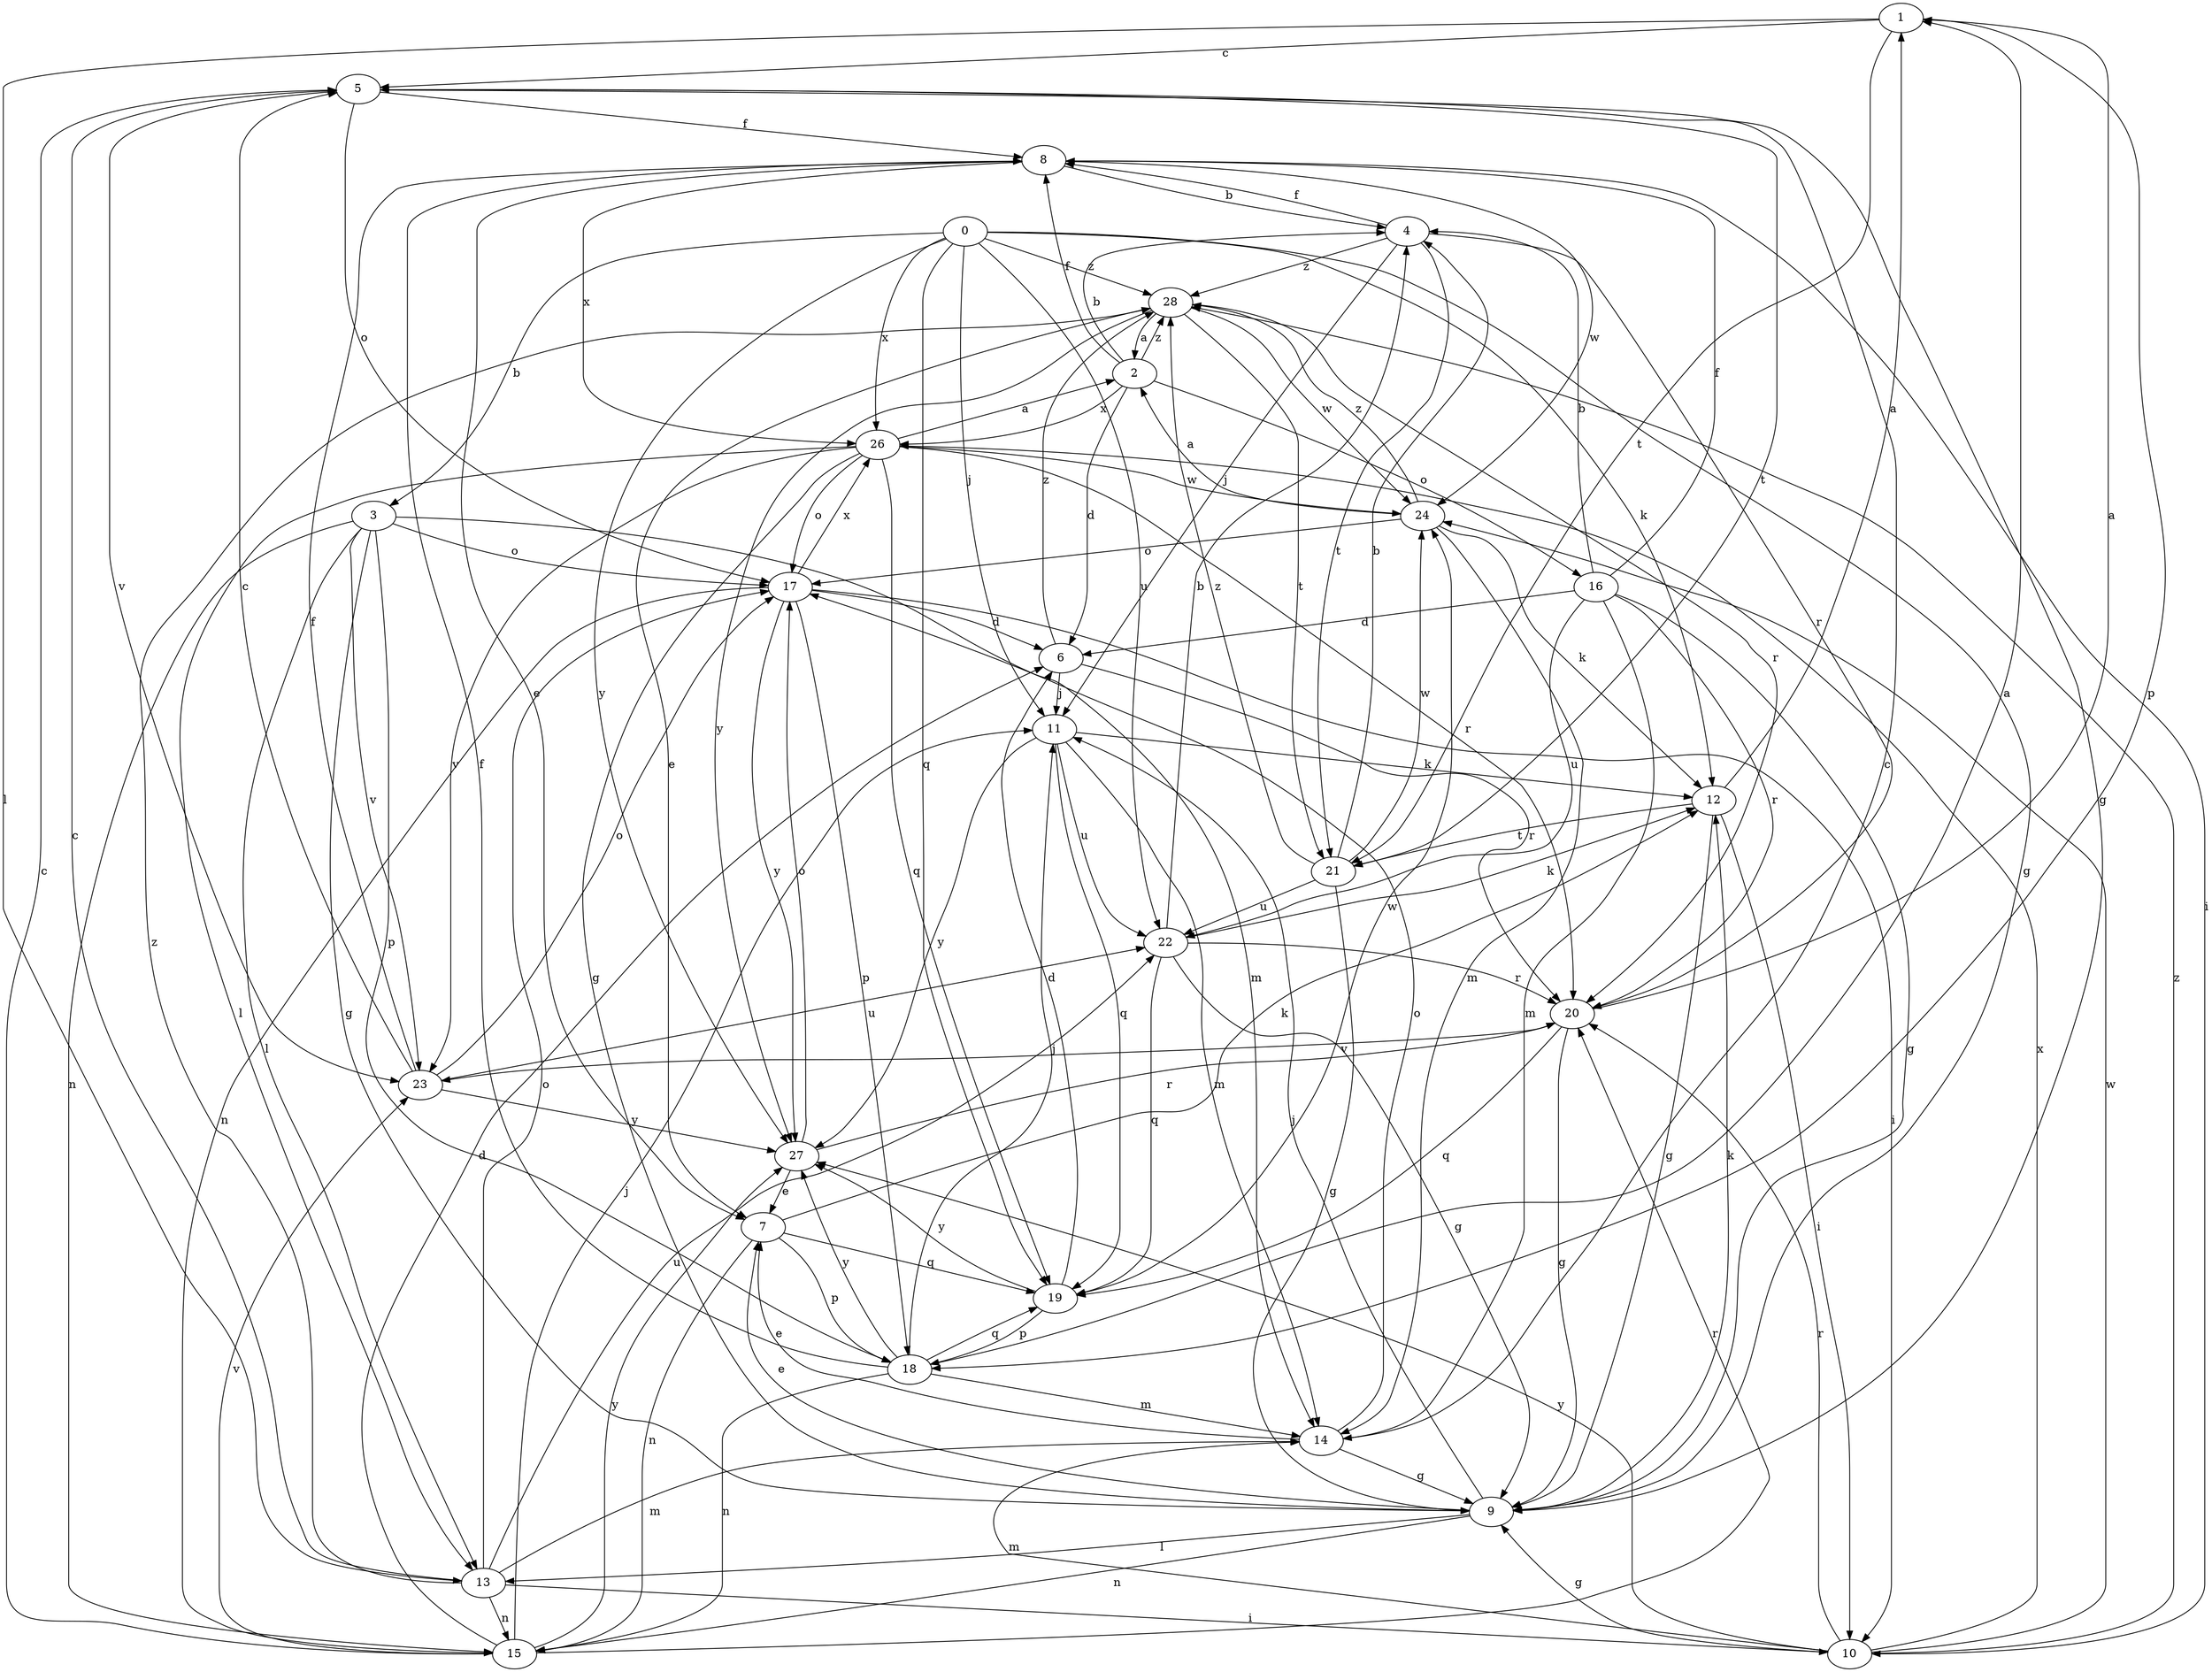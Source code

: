 strict digraph  {
1;
2;
3;
4;
5;
6;
7;
8;
9;
10;
11;
12;
13;
0;
14;
15;
16;
17;
18;
19;
20;
21;
22;
23;
24;
26;
27;
28;
1 -> 5  [label=c];
1 -> 13  [label=l];
1 -> 18  [label=p];
1 -> 21  [label=t];
2 -> 4  [label=b];
2 -> 6  [label=d];
2 -> 8  [label=f];
2 -> 16  [label=o];
2 -> 26  [label=x];
2 -> 28  [label=z];
3 -> 9  [label=g];
3 -> 13  [label=l];
3 -> 14  [label=m];
3 -> 15  [label=n];
3 -> 17  [label=o];
3 -> 18  [label=p];
3 -> 23  [label=v];
4 -> 8  [label=f];
4 -> 11  [label=j];
4 -> 20  [label=r];
4 -> 21  [label=t];
4 -> 28  [label=z];
5 -> 8  [label=f];
5 -> 9  [label=g];
5 -> 17  [label=o];
5 -> 21  [label=t];
5 -> 23  [label=v];
6 -> 11  [label=j];
6 -> 20  [label=r];
6 -> 28  [label=z];
7 -> 12  [label=k];
7 -> 15  [label=n];
7 -> 18  [label=p];
7 -> 19  [label=q];
8 -> 4  [label=b];
8 -> 7  [label=e];
8 -> 10  [label=i];
8 -> 24  [label=w];
8 -> 26  [label=x];
9 -> 7  [label=e];
9 -> 11  [label=j];
9 -> 12  [label=k];
9 -> 13  [label=l];
9 -> 15  [label=n];
10 -> 9  [label=g];
10 -> 14  [label=m];
10 -> 20  [label=r];
10 -> 24  [label=w];
10 -> 26  [label=x];
10 -> 27  [label=y];
10 -> 28  [label=z];
11 -> 12  [label=k];
11 -> 14  [label=m];
11 -> 19  [label=q];
11 -> 22  [label=u];
11 -> 27  [label=y];
12 -> 1  [label=a];
12 -> 9  [label=g];
12 -> 10  [label=i];
12 -> 21  [label=t];
13 -> 5  [label=c];
13 -> 10  [label=i];
13 -> 14  [label=m];
13 -> 15  [label=n];
13 -> 17  [label=o];
13 -> 22  [label=u];
13 -> 28  [label=z];
0 -> 3  [label=b];
0 -> 9  [label=g];
0 -> 11  [label=j];
0 -> 12  [label=k];
0 -> 19  [label=q];
0 -> 22  [label=u];
0 -> 26  [label=x];
0 -> 27  [label=y];
0 -> 28  [label=z];
14 -> 5  [label=c];
14 -> 7  [label=e];
14 -> 9  [label=g];
14 -> 17  [label=o];
15 -> 5  [label=c];
15 -> 6  [label=d];
15 -> 11  [label=j];
15 -> 20  [label=r];
15 -> 23  [label=v];
15 -> 27  [label=y];
16 -> 4  [label=b];
16 -> 6  [label=d];
16 -> 8  [label=f];
16 -> 9  [label=g];
16 -> 14  [label=m];
16 -> 20  [label=r];
16 -> 22  [label=u];
17 -> 6  [label=d];
17 -> 10  [label=i];
17 -> 15  [label=n];
17 -> 18  [label=p];
17 -> 26  [label=x];
17 -> 27  [label=y];
18 -> 1  [label=a];
18 -> 8  [label=f];
18 -> 11  [label=j];
18 -> 14  [label=m];
18 -> 15  [label=n];
18 -> 19  [label=q];
18 -> 27  [label=y];
19 -> 6  [label=d];
19 -> 18  [label=p];
19 -> 24  [label=w];
19 -> 27  [label=y];
20 -> 1  [label=a];
20 -> 9  [label=g];
20 -> 19  [label=q];
20 -> 23  [label=v];
21 -> 4  [label=b];
21 -> 9  [label=g];
21 -> 22  [label=u];
21 -> 24  [label=w];
21 -> 28  [label=z];
22 -> 4  [label=b];
22 -> 9  [label=g];
22 -> 12  [label=k];
22 -> 19  [label=q];
22 -> 20  [label=r];
23 -> 5  [label=c];
23 -> 8  [label=f];
23 -> 17  [label=o];
23 -> 22  [label=u];
23 -> 27  [label=y];
24 -> 2  [label=a];
24 -> 12  [label=k];
24 -> 14  [label=m];
24 -> 17  [label=o];
24 -> 28  [label=z];
26 -> 2  [label=a];
26 -> 9  [label=g];
26 -> 13  [label=l];
26 -> 17  [label=o];
26 -> 19  [label=q];
26 -> 20  [label=r];
26 -> 23  [label=v];
26 -> 24  [label=w];
27 -> 7  [label=e];
27 -> 17  [label=o];
27 -> 20  [label=r];
28 -> 2  [label=a];
28 -> 7  [label=e];
28 -> 20  [label=r];
28 -> 21  [label=t];
28 -> 24  [label=w];
28 -> 27  [label=y];
}
